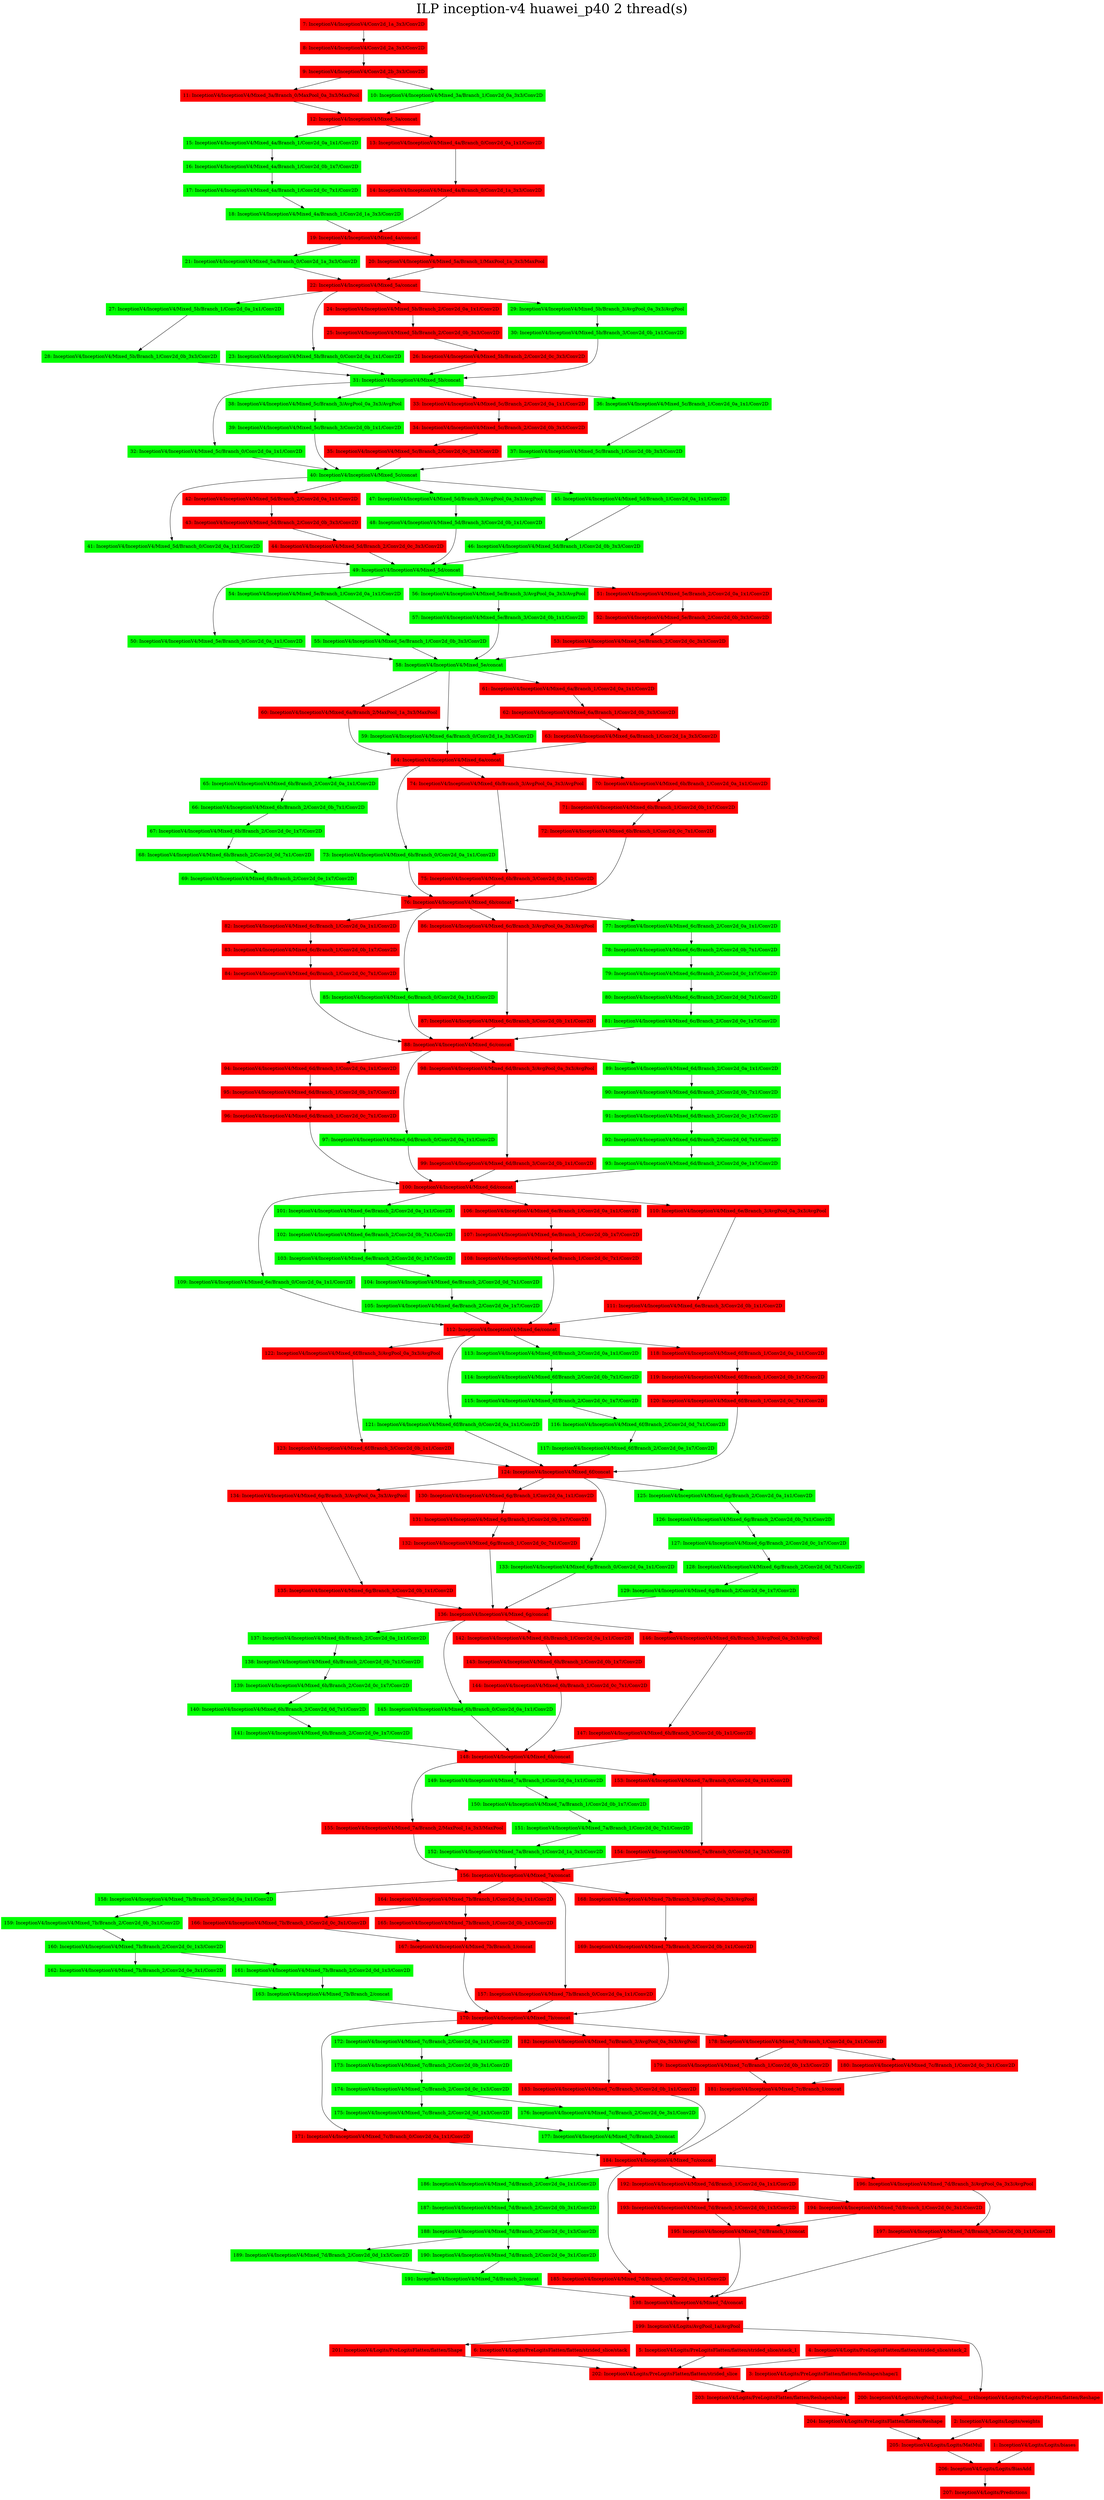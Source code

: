 digraph G {
label     = "ILP inception-v4 huawei_p40 2 thread(s)"
    labelloc  =  t // t: Place the graph's title on top.
    fontsize  = 40 // Make title stand out by giving a large font size
    fontcolor = black"7: InceptionV4/InceptionV4/Conv2d_1a_3x3/Conv2D"->"8: InceptionV4/InceptionV4/Conv2d_2a_3x3/Conv2D";
"7: InceptionV4/InceptionV4/Conv2d_1a_3x3/Conv2D" [shape=box,style=filled,color=red];
"8: InceptionV4/InceptionV4/Conv2d_2a_3x3/Conv2D"->"9: InceptionV4/InceptionV4/Conv2d_2b_3x3/Conv2D";
"8: InceptionV4/InceptionV4/Conv2d_2a_3x3/Conv2D" [shape=box,style=filled,color=red];
"9: InceptionV4/InceptionV4/Conv2d_2b_3x3/Conv2D"->"11: InceptionV4/InceptionV4/Mixed_3a/Branch_0/MaxPool_0a_3x3/MaxPool";
"9: InceptionV4/InceptionV4/Conv2d_2b_3x3/Conv2D"->"10: InceptionV4/InceptionV4/Mixed_3a/Branch_1/Conv2d_0a_3x3/Conv2D";
"9: InceptionV4/InceptionV4/Conv2d_2b_3x3/Conv2D" [shape=box,style=filled,color=red];
"11: InceptionV4/InceptionV4/Mixed_3a/Branch_0/MaxPool_0a_3x3/MaxPool"->"12: InceptionV4/InceptionV4/Mixed_3a/concat";
"11: InceptionV4/InceptionV4/Mixed_3a/Branch_0/MaxPool_0a_3x3/MaxPool" [shape=box,style=filled,color=red];
"10: InceptionV4/InceptionV4/Mixed_3a/Branch_1/Conv2d_0a_3x3/Conv2D"->"12: InceptionV4/InceptionV4/Mixed_3a/concat";
"10: InceptionV4/InceptionV4/Mixed_3a/Branch_1/Conv2d_0a_3x3/Conv2D" [shape=box,style=filled,color=green];
"12: InceptionV4/InceptionV4/Mixed_3a/concat"->"15: InceptionV4/InceptionV4/Mixed_4a/Branch_1/Conv2d_0a_1x1/Conv2D";
"12: InceptionV4/InceptionV4/Mixed_3a/concat"->"13: InceptionV4/InceptionV4/Mixed_4a/Branch_0/Conv2d_0a_1x1/Conv2D";
"12: InceptionV4/InceptionV4/Mixed_3a/concat" [shape=box,style=filled,color=red];
"13: InceptionV4/InceptionV4/Mixed_4a/Branch_0/Conv2d_0a_1x1/Conv2D"->"14: InceptionV4/InceptionV4/Mixed_4a/Branch_0/Conv2d_1a_3x3/Conv2D";
"13: InceptionV4/InceptionV4/Mixed_4a/Branch_0/Conv2d_0a_1x1/Conv2D" [shape=box,style=filled,color=red];
"14: InceptionV4/InceptionV4/Mixed_4a/Branch_0/Conv2d_1a_3x3/Conv2D"->"19: InceptionV4/InceptionV4/Mixed_4a/concat";
"14: InceptionV4/InceptionV4/Mixed_4a/Branch_0/Conv2d_1a_3x3/Conv2D" [shape=box,style=filled,color=red];
"15: InceptionV4/InceptionV4/Mixed_4a/Branch_1/Conv2d_0a_1x1/Conv2D"->"16: InceptionV4/InceptionV4/Mixed_4a/Branch_1/Conv2d_0b_1x7/Conv2D";
"15: InceptionV4/InceptionV4/Mixed_4a/Branch_1/Conv2d_0a_1x1/Conv2D" [shape=box,style=filled,color=green];
"16: InceptionV4/InceptionV4/Mixed_4a/Branch_1/Conv2d_0b_1x7/Conv2D"->"17: InceptionV4/InceptionV4/Mixed_4a/Branch_1/Conv2d_0c_7x1/Conv2D";
"16: InceptionV4/InceptionV4/Mixed_4a/Branch_1/Conv2d_0b_1x7/Conv2D" [shape=box,style=filled,color=green];
"17: InceptionV4/InceptionV4/Mixed_4a/Branch_1/Conv2d_0c_7x1/Conv2D"->"18: InceptionV4/InceptionV4/Mixed_4a/Branch_1/Conv2d_1a_3x3/Conv2D";
"17: InceptionV4/InceptionV4/Mixed_4a/Branch_1/Conv2d_0c_7x1/Conv2D" [shape=box,style=filled,color=green];
"18: InceptionV4/InceptionV4/Mixed_4a/Branch_1/Conv2d_1a_3x3/Conv2D"->"19: InceptionV4/InceptionV4/Mixed_4a/concat";
"18: InceptionV4/InceptionV4/Mixed_4a/Branch_1/Conv2d_1a_3x3/Conv2D" [shape=box,style=filled,color=green];
"19: InceptionV4/InceptionV4/Mixed_4a/concat"->"21: InceptionV4/InceptionV4/Mixed_5a/Branch_0/Conv2d_1a_3x3/Conv2D";
"19: InceptionV4/InceptionV4/Mixed_4a/concat"->"20: InceptionV4/InceptionV4/Mixed_5a/Branch_1/MaxPool_1a_3x3/MaxPool";
"19: InceptionV4/InceptionV4/Mixed_4a/concat" [shape=box,style=filled,color=red];
"21: InceptionV4/InceptionV4/Mixed_5a/Branch_0/Conv2d_1a_3x3/Conv2D"->"22: InceptionV4/InceptionV4/Mixed_5a/concat";
"21: InceptionV4/InceptionV4/Mixed_5a/Branch_0/Conv2d_1a_3x3/Conv2D" [shape=box,style=filled,color=green];
"20: InceptionV4/InceptionV4/Mixed_5a/Branch_1/MaxPool_1a_3x3/MaxPool"->"22: InceptionV4/InceptionV4/Mixed_5a/concat";
"20: InceptionV4/InceptionV4/Mixed_5a/Branch_1/MaxPool_1a_3x3/MaxPool" [shape=box,style=filled,color=red];
"22: InceptionV4/InceptionV4/Mixed_5a/concat"->"27: InceptionV4/InceptionV4/Mixed_5b/Branch_1/Conv2d_0a_1x1/Conv2D";
"22: InceptionV4/InceptionV4/Mixed_5a/concat"->"23: InceptionV4/InceptionV4/Mixed_5b/Branch_0/Conv2d_0a_1x1/Conv2D";
"22: InceptionV4/InceptionV4/Mixed_5a/concat"->"24: InceptionV4/InceptionV4/Mixed_5b/Branch_2/Conv2d_0a_1x1/Conv2D";
"22: InceptionV4/InceptionV4/Mixed_5a/concat"->"29: InceptionV4/InceptionV4/Mixed_5b/Branch_3/AvgPool_0a_3x3/AvgPool";
"22: InceptionV4/InceptionV4/Mixed_5a/concat" [shape=box,style=filled,color=red];
"23: InceptionV4/InceptionV4/Mixed_5b/Branch_0/Conv2d_0a_1x1/Conv2D"->"31: InceptionV4/InceptionV4/Mixed_5b/concat";
"23: InceptionV4/InceptionV4/Mixed_5b/Branch_0/Conv2d_0a_1x1/Conv2D" [shape=box,style=filled,color=green];
"27: InceptionV4/InceptionV4/Mixed_5b/Branch_1/Conv2d_0a_1x1/Conv2D"->"28: InceptionV4/InceptionV4/Mixed_5b/Branch_1/Conv2d_0b_3x3/Conv2D";
"27: InceptionV4/InceptionV4/Mixed_5b/Branch_1/Conv2d_0a_1x1/Conv2D" [shape=box,style=filled,color=green];
"28: InceptionV4/InceptionV4/Mixed_5b/Branch_1/Conv2d_0b_3x3/Conv2D"->"31: InceptionV4/InceptionV4/Mixed_5b/concat";
"28: InceptionV4/InceptionV4/Mixed_5b/Branch_1/Conv2d_0b_3x3/Conv2D" [shape=box,style=filled,color=green];
"24: InceptionV4/InceptionV4/Mixed_5b/Branch_2/Conv2d_0a_1x1/Conv2D"->"25: InceptionV4/InceptionV4/Mixed_5b/Branch_2/Conv2d_0b_3x3/Conv2D";
"24: InceptionV4/InceptionV4/Mixed_5b/Branch_2/Conv2d_0a_1x1/Conv2D" [shape=box,style=filled,color=red];
"25: InceptionV4/InceptionV4/Mixed_5b/Branch_2/Conv2d_0b_3x3/Conv2D"->"26: InceptionV4/InceptionV4/Mixed_5b/Branch_2/Conv2d_0c_3x3/Conv2D";
"25: InceptionV4/InceptionV4/Mixed_5b/Branch_2/Conv2d_0b_3x3/Conv2D" [shape=box,style=filled,color=red];
"26: InceptionV4/InceptionV4/Mixed_5b/Branch_2/Conv2d_0c_3x3/Conv2D"->"31: InceptionV4/InceptionV4/Mixed_5b/concat";
"26: InceptionV4/InceptionV4/Mixed_5b/Branch_2/Conv2d_0c_3x3/Conv2D" [shape=box,style=filled,color=red];
"29: InceptionV4/InceptionV4/Mixed_5b/Branch_3/AvgPool_0a_3x3/AvgPool"->"30: InceptionV4/InceptionV4/Mixed_5b/Branch_3/Conv2d_0b_1x1/Conv2D";
"29: InceptionV4/InceptionV4/Mixed_5b/Branch_3/AvgPool_0a_3x3/AvgPool" [shape=box,style=filled,color=green];
"30: InceptionV4/InceptionV4/Mixed_5b/Branch_3/Conv2d_0b_1x1/Conv2D"->"31: InceptionV4/InceptionV4/Mixed_5b/concat";
"30: InceptionV4/InceptionV4/Mixed_5b/Branch_3/Conv2d_0b_1x1/Conv2D" [shape=box,style=filled,color=green];
"31: InceptionV4/InceptionV4/Mixed_5b/concat"->"32: InceptionV4/InceptionV4/Mixed_5c/Branch_0/Conv2d_0a_1x1/Conv2D";
"31: InceptionV4/InceptionV4/Mixed_5b/concat"->"38: InceptionV4/InceptionV4/Mixed_5c/Branch_3/AvgPool_0a_3x3/AvgPool";
"31: InceptionV4/InceptionV4/Mixed_5b/concat"->"33: InceptionV4/InceptionV4/Mixed_5c/Branch_2/Conv2d_0a_1x1/Conv2D";
"31: InceptionV4/InceptionV4/Mixed_5b/concat"->"36: InceptionV4/InceptionV4/Mixed_5c/Branch_1/Conv2d_0a_1x1/Conv2D";
"31: InceptionV4/InceptionV4/Mixed_5b/concat" [shape=box,style=filled,color=green];
"32: InceptionV4/InceptionV4/Mixed_5c/Branch_0/Conv2d_0a_1x1/Conv2D"->"40: InceptionV4/InceptionV4/Mixed_5c/concat";
"32: InceptionV4/InceptionV4/Mixed_5c/Branch_0/Conv2d_0a_1x1/Conv2D" [shape=box,style=filled,color=green];
"36: InceptionV4/InceptionV4/Mixed_5c/Branch_1/Conv2d_0a_1x1/Conv2D"->"37: InceptionV4/InceptionV4/Mixed_5c/Branch_1/Conv2d_0b_3x3/Conv2D";
"36: InceptionV4/InceptionV4/Mixed_5c/Branch_1/Conv2d_0a_1x1/Conv2D" [shape=box,style=filled,color=green];
"37: InceptionV4/InceptionV4/Mixed_5c/Branch_1/Conv2d_0b_3x3/Conv2D"->"40: InceptionV4/InceptionV4/Mixed_5c/concat";
"37: InceptionV4/InceptionV4/Mixed_5c/Branch_1/Conv2d_0b_3x3/Conv2D" [shape=box,style=filled,color=green];
"33: InceptionV4/InceptionV4/Mixed_5c/Branch_2/Conv2d_0a_1x1/Conv2D"->"34: InceptionV4/InceptionV4/Mixed_5c/Branch_2/Conv2d_0b_3x3/Conv2D";
"33: InceptionV4/InceptionV4/Mixed_5c/Branch_2/Conv2d_0a_1x1/Conv2D" [shape=box,style=filled,color=red];
"34: InceptionV4/InceptionV4/Mixed_5c/Branch_2/Conv2d_0b_3x3/Conv2D"->"35: InceptionV4/InceptionV4/Mixed_5c/Branch_2/Conv2d_0c_3x3/Conv2D";
"34: InceptionV4/InceptionV4/Mixed_5c/Branch_2/Conv2d_0b_3x3/Conv2D" [shape=box,style=filled,color=red];
"35: InceptionV4/InceptionV4/Mixed_5c/Branch_2/Conv2d_0c_3x3/Conv2D"->"40: InceptionV4/InceptionV4/Mixed_5c/concat";
"35: InceptionV4/InceptionV4/Mixed_5c/Branch_2/Conv2d_0c_3x3/Conv2D" [shape=box,style=filled,color=red];
"38: InceptionV4/InceptionV4/Mixed_5c/Branch_3/AvgPool_0a_3x3/AvgPool"->"39: InceptionV4/InceptionV4/Mixed_5c/Branch_3/Conv2d_0b_1x1/Conv2D";
"38: InceptionV4/InceptionV4/Mixed_5c/Branch_3/AvgPool_0a_3x3/AvgPool" [shape=box,style=filled,color=green];
"39: InceptionV4/InceptionV4/Mixed_5c/Branch_3/Conv2d_0b_1x1/Conv2D"->"40: InceptionV4/InceptionV4/Mixed_5c/concat";
"39: InceptionV4/InceptionV4/Mixed_5c/Branch_3/Conv2d_0b_1x1/Conv2D" [shape=box,style=filled,color=green];
"40: InceptionV4/InceptionV4/Mixed_5c/concat"->"41: InceptionV4/InceptionV4/Mixed_5d/Branch_0/Conv2d_0a_1x1/Conv2D";
"40: InceptionV4/InceptionV4/Mixed_5c/concat"->"42: InceptionV4/InceptionV4/Mixed_5d/Branch_2/Conv2d_0a_1x1/Conv2D";
"40: InceptionV4/InceptionV4/Mixed_5c/concat"->"47: InceptionV4/InceptionV4/Mixed_5d/Branch_3/AvgPool_0a_3x3/AvgPool";
"40: InceptionV4/InceptionV4/Mixed_5c/concat"->"45: InceptionV4/InceptionV4/Mixed_5d/Branch_1/Conv2d_0a_1x1/Conv2D";
"40: InceptionV4/InceptionV4/Mixed_5c/concat" [shape=box,style=filled,color=green];
"41: InceptionV4/InceptionV4/Mixed_5d/Branch_0/Conv2d_0a_1x1/Conv2D"->"49: InceptionV4/InceptionV4/Mixed_5d/concat";
"41: InceptionV4/InceptionV4/Mixed_5d/Branch_0/Conv2d_0a_1x1/Conv2D" [shape=box,style=filled,color=green];
"45: InceptionV4/InceptionV4/Mixed_5d/Branch_1/Conv2d_0a_1x1/Conv2D"->"46: InceptionV4/InceptionV4/Mixed_5d/Branch_1/Conv2d_0b_3x3/Conv2D";
"45: InceptionV4/InceptionV4/Mixed_5d/Branch_1/Conv2d_0a_1x1/Conv2D" [shape=box,style=filled,color=green];
"46: InceptionV4/InceptionV4/Mixed_5d/Branch_1/Conv2d_0b_3x3/Conv2D"->"49: InceptionV4/InceptionV4/Mixed_5d/concat";
"46: InceptionV4/InceptionV4/Mixed_5d/Branch_1/Conv2d_0b_3x3/Conv2D" [shape=box,style=filled,color=green];
"42: InceptionV4/InceptionV4/Mixed_5d/Branch_2/Conv2d_0a_1x1/Conv2D"->"43: InceptionV4/InceptionV4/Mixed_5d/Branch_2/Conv2d_0b_3x3/Conv2D";
"42: InceptionV4/InceptionV4/Mixed_5d/Branch_2/Conv2d_0a_1x1/Conv2D" [shape=box,style=filled,color=red];
"43: InceptionV4/InceptionV4/Mixed_5d/Branch_2/Conv2d_0b_3x3/Conv2D"->"44: InceptionV4/InceptionV4/Mixed_5d/Branch_2/Conv2d_0c_3x3/Conv2D";
"43: InceptionV4/InceptionV4/Mixed_5d/Branch_2/Conv2d_0b_3x3/Conv2D" [shape=box,style=filled,color=red];
"44: InceptionV4/InceptionV4/Mixed_5d/Branch_2/Conv2d_0c_3x3/Conv2D"->"49: InceptionV4/InceptionV4/Mixed_5d/concat";
"44: InceptionV4/InceptionV4/Mixed_5d/Branch_2/Conv2d_0c_3x3/Conv2D" [shape=box,style=filled,color=red];
"47: InceptionV4/InceptionV4/Mixed_5d/Branch_3/AvgPool_0a_3x3/AvgPool"->"48: InceptionV4/InceptionV4/Mixed_5d/Branch_3/Conv2d_0b_1x1/Conv2D";
"47: InceptionV4/InceptionV4/Mixed_5d/Branch_3/AvgPool_0a_3x3/AvgPool" [shape=box,style=filled,color=green];
"48: InceptionV4/InceptionV4/Mixed_5d/Branch_3/Conv2d_0b_1x1/Conv2D"->"49: InceptionV4/InceptionV4/Mixed_5d/concat";
"48: InceptionV4/InceptionV4/Mixed_5d/Branch_3/Conv2d_0b_1x1/Conv2D" [shape=box,style=filled,color=green];
"49: InceptionV4/InceptionV4/Mixed_5d/concat"->"50: InceptionV4/InceptionV4/Mixed_5e/Branch_0/Conv2d_0a_1x1/Conv2D";
"49: InceptionV4/InceptionV4/Mixed_5d/concat"->"54: InceptionV4/InceptionV4/Mixed_5e/Branch_1/Conv2d_0a_1x1/Conv2D";
"49: InceptionV4/InceptionV4/Mixed_5d/concat"->"56: InceptionV4/InceptionV4/Mixed_5e/Branch_3/AvgPool_0a_3x3/AvgPool";
"49: InceptionV4/InceptionV4/Mixed_5d/concat"->"51: InceptionV4/InceptionV4/Mixed_5e/Branch_2/Conv2d_0a_1x1/Conv2D";
"49: InceptionV4/InceptionV4/Mixed_5d/concat" [shape=box,style=filled,color=green];
"50: InceptionV4/InceptionV4/Mixed_5e/Branch_0/Conv2d_0a_1x1/Conv2D"->"58: InceptionV4/InceptionV4/Mixed_5e/concat";
"50: InceptionV4/InceptionV4/Mixed_5e/Branch_0/Conv2d_0a_1x1/Conv2D" [shape=box,style=filled,color=green];
"54: InceptionV4/InceptionV4/Mixed_5e/Branch_1/Conv2d_0a_1x1/Conv2D"->"55: InceptionV4/InceptionV4/Mixed_5e/Branch_1/Conv2d_0b_3x3/Conv2D";
"54: InceptionV4/InceptionV4/Mixed_5e/Branch_1/Conv2d_0a_1x1/Conv2D" [shape=box,style=filled,color=green];
"55: InceptionV4/InceptionV4/Mixed_5e/Branch_1/Conv2d_0b_3x3/Conv2D"->"58: InceptionV4/InceptionV4/Mixed_5e/concat";
"55: InceptionV4/InceptionV4/Mixed_5e/Branch_1/Conv2d_0b_3x3/Conv2D" [shape=box,style=filled,color=green];
"51: InceptionV4/InceptionV4/Mixed_5e/Branch_2/Conv2d_0a_1x1/Conv2D"->"52: InceptionV4/InceptionV4/Mixed_5e/Branch_2/Conv2d_0b_3x3/Conv2D";
"51: InceptionV4/InceptionV4/Mixed_5e/Branch_2/Conv2d_0a_1x1/Conv2D" [shape=box,style=filled,color=red];
"52: InceptionV4/InceptionV4/Mixed_5e/Branch_2/Conv2d_0b_3x3/Conv2D"->"53: InceptionV4/InceptionV4/Mixed_5e/Branch_2/Conv2d_0c_3x3/Conv2D";
"52: InceptionV4/InceptionV4/Mixed_5e/Branch_2/Conv2d_0b_3x3/Conv2D" [shape=box,style=filled,color=red];
"53: InceptionV4/InceptionV4/Mixed_5e/Branch_2/Conv2d_0c_3x3/Conv2D"->"58: InceptionV4/InceptionV4/Mixed_5e/concat";
"53: InceptionV4/InceptionV4/Mixed_5e/Branch_2/Conv2d_0c_3x3/Conv2D" [shape=box,style=filled,color=red];
"56: InceptionV4/InceptionV4/Mixed_5e/Branch_3/AvgPool_0a_3x3/AvgPool"->"57: InceptionV4/InceptionV4/Mixed_5e/Branch_3/Conv2d_0b_1x1/Conv2D";
"56: InceptionV4/InceptionV4/Mixed_5e/Branch_3/AvgPool_0a_3x3/AvgPool" [shape=box,style=filled,color=green];
"57: InceptionV4/InceptionV4/Mixed_5e/Branch_3/Conv2d_0b_1x1/Conv2D"->"58: InceptionV4/InceptionV4/Mixed_5e/concat";
"57: InceptionV4/InceptionV4/Mixed_5e/Branch_3/Conv2d_0b_1x1/Conv2D" [shape=box,style=filled,color=green];
"58: InceptionV4/InceptionV4/Mixed_5e/concat"->"60: InceptionV4/InceptionV4/Mixed_6a/Branch_2/MaxPool_1a_3x3/MaxPool";
"58: InceptionV4/InceptionV4/Mixed_5e/concat"->"59: InceptionV4/InceptionV4/Mixed_6a/Branch_0/Conv2d_1a_3x3/Conv2D";
"58: InceptionV4/InceptionV4/Mixed_5e/concat"->"61: InceptionV4/InceptionV4/Mixed_6a/Branch_1/Conv2d_0a_1x1/Conv2D";
"58: InceptionV4/InceptionV4/Mixed_5e/concat" [shape=box,style=filled,color=green];
"59: InceptionV4/InceptionV4/Mixed_6a/Branch_0/Conv2d_1a_3x3/Conv2D"->"64: InceptionV4/InceptionV4/Mixed_6a/concat";
"59: InceptionV4/InceptionV4/Mixed_6a/Branch_0/Conv2d_1a_3x3/Conv2D" [shape=box,style=filled,color=green];
"61: InceptionV4/InceptionV4/Mixed_6a/Branch_1/Conv2d_0a_1x1/Conv2D"->"62: InceptionV4/InceptionV4/Mixed_6a/Branch_1/Conv2d_0b_3x3/Conv2D";
"61: InceptionV4/InceptionV4/Mixed_6a/Branch_1/Conv2d_0a_1x1/Conv2D" [shape=box,style=filled,color=red];
"62: InceptionV4/InceptionV4/Mixed_6a/Branch_1/Conv2d_0b_3x3/Conv2D"->"63: InceptionV4/InceptionV4/Mixed_6a/Branch_1/Conv2d_1a_3x3/Conv2D";
"62: InceptionV4/InceptionV4/Mixed_6a/Branch_1/Conv2d_0b_3x3/Conv2D" [shape=box,style=filled,color=red];
"63: InceptionV4/InceptionV4/Mixed_6a/Branch_1/Conv2d_1a_3x3/Conv2D"->"64: InceptionV4/InceptionV4/Mixed_6a/concat";
"63: InceptionV4/InceptionV4/Mixed_6a/Branch_1/Conv2d_1a_3x3/Conv2D" [shape=box,style=filled,color=red];
"60: InceptionV4/InceptionV4/Mixed_6a/Branch_2/MaxPool_1a_3x3/MaxPool"->"64: InceptionV4/InceptionV4/Mixed_6a/concat";
"60: InceptionV4/InceptionV4/Mixed_6a/Branch_2/MaxPool_1a_3x3/MaxPool" [shape=box,style=filled,color=red];
"64: InceptionV4/InceptionV4/Mixed_6a/concat"->"65: InceptionV4/InceptionV4/Mixed_6b/Branch_2/Conv2d_0a_1x1/Conv2D";
"64: InceptionV4/InceptionV4/Mixed_6a/concat"->"73: InceptionV4/InceptionV4/Mixed_6b/Branch_0/Conv2d_0a_1x1/Conv2D";
"64: InceptionV4/InceptionV4/Mixed_6a/concat"->"74: InceptionV4/InceptionV4/Mixed_6b/Branch_3/AvgPool_0a_3x3/AvgPool";
"64: InceptionV4/InceptionV4/Mixed_6a/concat"->"70: InceptionV4/InceptionV4/Mixed_6b/Branch_1/Conv2d_0a_1x1/Conv2D";
"64: InceptionV4/InceptionV4/Mixed_6a/concat" [shape=box,style=filled,color=red];
"73: InceptionV4/InceptionV4/Mixed_6b/Branch_0/Conv2d_0a_1x1/Conv2D"->"76: InceptionV4/InceptionV4/Mixed_6b/concat";
"73: InceptionV4/InceptionV4/Mixed_6b/Branch_0/Conv2d_0a_1x1/Conv2D" [shape=box,style=filled,color=green];
"70: InceptionV4/InceptionV4/Mixed_6b/Branch_1/Conv2d_0a_1x1/Conv2D"->"71: InceptionV4/InceptionV4/Mixed_6b/Branch_1/Conv2d_0b_1x7/Conv2D";
"70: InceptionV4/InceptionV4/Mixed_6b/Branch_1/Conv2d_0a_1x1/Conv2D" [shape=box,style=filled,color=red];
"71: InceptionV4/InceptionV4/Mixed_6b/Branch_1/Conv2d_0b_1x7/Conv2D"->"72: InceptionV4/InceptionV4/Mixed_6b/Branch_1/Conv2d_0c_7x1/Conv2D";
"71: InceptionV4/InceptionV4/Mixed_6b/Branch_1/Conv2d_0b_1x7/Conv2D" [shape=box,style=filled,color=red];
"72: InceptionV4/InceptionV4/Mixed_6b/Branch_1/Conv2d_0c_7x1/Conv2D"->"76: InceptionV4/InceptionV4/Mixed_6b/concat";
"72: InceptionV4/InceptionV4/Mixed_6b/Branch_1/Conv2d_0c_7x1/Conv2D" [shape=box,style=filled,color=red];
"65: InceptionV4/InceptionV4/Mixed_6b/Branch_2/Conv2d_0a_1x1/Conv2D"->"66: InceptionV4/InceptionV4/Mixed_6b/Branch_2/Conv2d_0b_7x1/Conv2D";
"65: InceptionV4/InceptionV4/Mixed_6b/Branch_2/Conv2d_0a_1x1/Conv2D" [shape=box,style=filled,color=green];
"66: InceptionV4/InceptionV4/Mixed_6b/Branch_2/Conv2d_0b_7x1/Conv2D"->"67: InceptionV4/InceptionV4/Mixed_6b/Branch_2/Conv2d_0c_1x7/Conv2D";
"66: InceptionV4/InceptionV4/Mixed_6b/Branch_2/Conv2d_0b_7x1/Conv2D" [shape=box,style=filled,color=green];
"67: InceptionV4/InceptionV4/Mixed_6b/Branch_2/Conv2d_0c_1x7/Conv2D"->"68: InceptionV4/InceptionV4/Mixed_6b/Branch_2/Conv2d_0d_7x1/Conv2D";
"67: InceptionV4/InceptionV4/Mixed_6b/Branch_2/Conv2d_0c_1x7/Conv2D" [shape=box,style=filled,color=green];
"68: InceptionV4/InceptionV4/Mixed_6b/Branch_2/Conv2d_0d_7x1/Conv2D"->"69: InceptionV4/InceptionV4/Mixed_6b/Branch_2/Conv2d_0e_1x7/Conv2D";
"68: InceptionV4/InceptionV4/Mixed_6b/Branch_2/Conv2d_0d_7x1/Conv2D" [shape=box,style=filled,color=green];
"69: InceptionV4/InceptionV4/Mixed_6b/Branch_2/Conv2d_0e_1x7/Conv2D"->"76: InceptionV4/InceptionV4/Mixed_6b/concat";
"69: InceptionV4/InceptionV4/Mixed_6b/Branch_2/Conv2d_0e_1x7/Conv2D" [shape=box,style=filled,color=green];
"74: InceptionV4/InceptionV4/Mixed_6b/Branch_3/AvgPool_0a_3x3/AvgPool"->"75: InceptionV4/InceptionV4/Mixed_6b/Branch_3/Conv2d_0b_1x1/Conv2D";
"74: InceptionV4/InceptionV4/Mixed_6b/Branch_3/AvgPool_0a_3x3/AvgPool" [shape=box,style=filled,color=red];
"75: InceptionV4/InceptionV4/Mixed_6b/Branch_3/Conv2d_0b_1x1/Conv2D"->"76: InceptionV4/InceptionV4/Mixed_6b/concat";
"75: InceptionV4/InceptionV4/Mixed_6b/Branch_3/Conv2d_0b_1x1/Conv2D" [shape=box,style=filled,color=red];
"76: InceptionV4/InceptionV4/Mixed_6b/concat"->"82: InceptionV4/InceptionV4/Mixed_6c/Branch_1/Conv2d_0a_1x1/Conv2D";
"76: InceptionV4/InceptionV4/Mixed_6b/concat"->"85: InceptionV4/InceptionV4/Mixed_6c/Branch_0/Conv2d_0a_1x1/Conv2D";
"76: InceptionV4/InceptionV4/Mixed_6b/concat"->"86: InceptionV4/InceptionV4/Mixed_6c/Branch_3/AvgPool_0a_3x3/AvgPool";
"76: InceptionV4/InceptionV4/Mixed_6b/concat"->"77: InceptionV4/InceptionV4/Mixed_6c/Branch_2/Conv2d_0a_1x1/Conv2D";
"76: InceptionV4/InceptionV4/Mixed_6b/concat" [shape=box,style=filled,color=red];
"85: InceptionV4/InceptionV4/Mixed_6c/Branch_0/Conv2d_0a_1x1/Conv2D"->"88: InceptionV4/InceptionV4/Mixed_6c/concat";
"85: InceptionV4/InceptionV4/Mixed_6c/Branch_0/Conv2d_0a_1x1/Conv2D" [shape=box,style=filled,color=green];
"82: InceptionV4/InceptionV4/Mixed_6c/Branch_1/Conv2d_0a_1x1/Conv2D"->"83: InceptionV4/InceptionV4/Mixed_6c/Branch_1/Conv2d_0b_1x7/Conv2D";
"82: InceptionV4/InceptionV4/Mixed_6c/Branch_1/Conv2d_0a_1x1/Conv2D" [shape=box,style=filled,color=red];
"83: InceptionV4/InceptionV4/Mixed_6c/Branch_1/Conv2d_0b_1x7/Conv2D"->"84: InceptionV4/InceptionV4/Mixed_6c/Branch_1/Conv2d_0c_7x1/Conv2D";
"83: InceptionV4/InceptionV4/Mixed_6c/Branch_1/Conv2d_0b_1x7/Conv2D" [shape=box,style=filled,color=red];
"84: InceptionV4/InceptionV4/Mixed_6c/Branch_1/Conv2d_0c_7x1/Conv2D"->"88: InceptionV4/InceptionV4/Mixed_6c/concat";
"84: InceptionV4/InceptionV4/Mixed_6c/Branch_1/Conv2d_0c_7x1/Conv2D" [shape=box,style=filled,color=red];
"77: InceptionV4/InceptionV4/Mixed_6c/Branch_2/Conv2d_0a_1x1/Conv2D"->"78: InceptionV4/InceptionV4/Mixed_6c/Branch_2/Conv2d_0b_7x1/Conv2D";
"77: InceptionV4/InceptionV4/Mixed_6c/Branch_2/Conv2d_0a_1x1/Conv2D" [shape=box,style=filled,color=green];
"78: InceptionV4/InceptionV4/Mixed_6c/Branch_2/Conv2d_0b_7x1/Conv2D"->"79: InceptionV4/InceptionV4/Mixed_6c/Branch_2/Conv2d_0c_1x7/Conv2D";
"78: InceptionV4/InceptionV4/Mixed_6c/Branch_2/Conv2d_0b_7x1/Conv2D" [shape=box,style=filled,color=green];
"79: InceptionV4/InceptionV4/Mixed_6c/Branch_2/Conv2d_0c_1x7/Conv2D"->"80: InceptionV4/InceptionV4/Mixed_6c/Branch_2/Conv2d_0d_7x1/Conv2D";
"79: InceptionV4/InceptionV4/Mixed_6c/Branch_2/Conv2d_0c_1x7/Conv2D" [shape=box,style=filled,color=green];
"80: InceptionV4/InceptionV4/Mixed_6c/Branch_2/Conv2d_0d_7x1/Conv2D"->"81: InceptionV4/InceptionV4/Mixed_6c/Branch_2/Conv2d_0e_1x7/Conv2D";
"80: InceptionV4/InceptionV4/Mixed_6c/Branch_2/Conv2d_0d_7x1/Conv2D" [shape=box,style=filled,color=green];
"81: InceptionV4/InceptionV4/Mixed_6c/Branch_2/Conv2d_0e_1x7/Conv2D"->"88: InceptionV4/InceptionV4/Mixed_6c/concat";
"81: InceptionV4/InceptionV4/Mixed_6c/Branch_2/Conv2d_0e_1x7/Conv2D" [shape=box,style=filled,color=green];
"86: InceptionV4/InceptionV4/Mixed_6c/Branch_3/AvgPool_0a_3x3/AvgPool"->"87: InceptionV4/InceptionV4/Mixed_6c/Branch_3/Conv2d_0b_1x1/Conv2D";
"86: InceptionV4/InceptionV4/Mixed_6c/Branch_3/AvgPool_0a_3x3/AvgPool" [shape=box,style=filled,color=red];
"87: InceptionV4/InceptionV4/Mixed_6c/Branch_3/Conv2d_0b_1x1/Conv2D"->"88: InceptionV4/InceptionV4/Mixed_6c/concat";
"87: InceptionV4/InceptionV4/Mixed_6c/Branch_3/Conv2d_0b_1x1/Conv2D" [shape=box,style=filled,color=red];
"88: InceptionV4/InceptionV4/Mixed_6c/concat"->"94: InceptionV4/InceptionV4/Mixed_6d/Branch_1/Conv2d_0a_1x1/Conv2D";
"88: InceptionV4/InceptionV4/Mixed_6c/concat"->"97: InceptionV4/InceptionV4/Mixed_6d/Branch_0/Conv2d_0a_1x1/Conv2D";
"88: InceptionV4/InceptionV4/Mixed_6c/concat"->"98: InceptionV4/InceptionV4/Mixed_6d/Branch_3/AvgPool_0a_3x3/AvgPool";
"88: InceptionV4/InceptionV4/Mixed_6c/concat"->"89: InceptionV4/InceptionV4/Mixed_6d/Branch_2/Conv2d_0a_1x1/Conv2D";
"88: InceptionV4/InceptionV4/Mixed_6c/concat" [shape=box,style=filled,color=red];
"97: InceptionV4/InceptionV4/Mixed_6d/Branch_0/Conv2d_0a_1x1/Conv2D"->"100: InceptionV4/InceptionV4/Mixed_6d/concat";
"97: InceptionV4/InceptionV4/Mixed_6d/Branch_0/Conv2d_0a_1x1/Conv2D" [shape=box,style=filled,color=green];
"94: InceptionV4/InceptionV4/Mixed_6d/Branch_1/Conv2d_0a_1x1/Conv2D"->"95: InceptionV4/InceptionV4/Mixed_6d/Branch_1/Conv2d_0b_1x7/Conv2D";
"94: InceptionV4/InceptionV4/Mixed_6d/Branch_1/Conv2d_0a_1x1/Conv2D" [shape=box,style=filled,color=red];
"95: InceptionV4/InceptionV4/Mixed_6d/Branch_1/Conv2d_0b_1x7/Conv2D"->"96: InceptionV4/InceptionV4/Mixed_6d/Branch_1/Conv2d_0c_7x1/Conv2D";
"95: InceptionV4/InceptionV4/Mixed_6d/Branch_1/Conv2d_0b_1x7/Conv2D" [shape=box,style=filled,color=red];
"96: InceptionV4/InceptionV4/Mixed_6d/Branch_1/Conv2d_0c_7x1/Conv2D"->"100: InceptionV4/InceptionV4/Mixed_6d/concat";
"96: InceptionV4/InceptionV4/Mixed_6d/Branch_1/Conv2d_0c_7x1/Conv2D" [shape=box,style=filled,color=red];
"89: InceptionV4/InceptionV4/Mixed_6d/Branch_2/Conv2d_0a_1x1/Conv2D"->"90: InceptionV4/InceptionV4/Mixed_6d/Branch_2/Conv2d_0b_7x1/Conv2D";
"89: InceptionV4/InceptionV4/Mixed_6d/Branch_2/Conv2d_0a_1x1/Conv2D" [shape=box,style=filled,color=green];
"90: InceptionV4/InceptionV4/Mixed_6d/Branch_2/Conv2d_0b_7x1/Conv2D"->"91: InceptionV4/InceptionV4/Mixed_6d/Branch_2/Conv2d_0c_1x7/Conv2D";
"90: InceptionV4/InceptionV4/Mixed_6d/Branch_2/Conv2d_0b_7x1/Conv2D" [shape=box,style=filled,color=green];
"91: InceptionV4/InceptionV4/Mixed_6d/Branch_2/Conv2d_0c_1x7/Conv2D"->"92: InceptionV4/InceptionV4/Mixed_6d/Branch_2/Conv2d_0d_7x1/Conv2D";
"91: InceptionV4/InceptionV4/Mixed_6d/Branch_2/Conv2d_0c_1x7/Conv2D" [shape=box,style=filled,color=green];
"92: InceptionV4/InceptionV4/Mixed_6d/Branch_2/Conv2d_0d_7x1/Conv2D"->"93: InceptionV4/InceptionV4/Mixed_6d/Branch_2/Conv2d_0e_1x7/Conv2D";
"92: InceptionV4/InceptionV4/Mixed_6d/Branch_2/Conv2d_0d_7x1/Conv2D" [shape=box,style=filled,color=green];
"93: InceptionV4/InceptionV4/Mixed_6d/Branch_2/Conv2d_0e_1x7/Conv2D"->"100: InceptionV4/InceptionV4/Mixed_6d/concat";
"93: InceptionV4/InceptionV4/Mixed_6d/Branch_2/Conv2d_0e_1x7/Conv2D" [shape=box,style=filled,color=green];
"98: InceptionV4/InceptionV4/Mixed_6d/Branch_3/AvgPool_0a_3x3/AvgPool"->"99: InceptionV4/InceptionV4/Mixed_6d/Branch_3/Conv2d_0b_1x1/Conv2D";
"98: InceptionV4/InceptionV4/Mixed_6d/Branch_3/AvgPool_0a_3x3/AvgPool" [shape=box,style=filled,color=red];
"99: InceptionV4/InceptionV4/Mixed_6d/Branch_3/Conv2d_0b_1x1/Conv2D"->"100: InceptionV4/InceptionV4/Mixed_6d/concat";
"99: InceptionV4/InceptionV4/Mixed_6d/Branch_3/Conv2d_0b_1x1/Conv2D" [shape=box,style=filled,color=red];
"100: InceptionV4/InceptionV4/Mixed_6d/concat"->"109: InceptionV4/InceptionV4/Mixed_6e/Branch_0/Conv2d_0a_1x1/Conv2D";
"100: InceptionV4/InceptionV4/Mixed_6d/concat"->"101: InceptionV4/InceptionV4/Mixed_6e/Branch_2/Conv2d_0a_1x1/Conv2D";
"100: InceptionV4/InceptionV4/Mixed_6d/concat"->"106: InceptionV4/InceptionV4/Mixed_6e/Branch_1/Conv2d_0a_1x1/Conv2D";
"100: InceptionV4/InceptionV4/Mixed_6d/concat"->"110: InceptionV4/InceptionV4/Mixed_6e/Branch_3/AvgPool_0a_3x3/AvgPool";
"100: InceptionV4/InceptionV4/Mixed_6d/concat" [shape=box,style=filled,color=red];
"109: InceptionV4/InceptionV4/Mixed_6e/Branch_0/Conv2d_0a_1x1/Conv2D"->"112: InceptionV4/InceptionV4/Mixed_6e/concat";
"109: InceptionV4/InceptionV4/Mixed_6e/Branch_0/Conv2d_0a_1x1/Conv2D" [shape=box,style=filled,color=green];
"106: InceptionV4/InceptionV4/Mixed_6e/Branch_1/Conv2d_0a_1x1/Conv2D"->"107: InceptionV4/InceptionV4/Mixed_6e/Branch_1/Conv2d_0b_1x7/Conv2D";
"106: InceptionV4/InceptionV4/Mixed_6e/Branch_1/Conv2d_0a_1x1/Conv2D" [shape=box,style=filled,color=red];
"107: InceptionV4/InceptionV4/Mixed_6e/Branch_1/Conv2d_0b_1x7/Conv2D"->"108: InceptionV4/InceptionV4/Mixed_6e/Branch_1/Conv2d_0c_7x1/Conv2D";
"107: InceptionV4/InceptionV4/Mixed_6e/Branch_1/Conv2d_0b_1x7/Conv2D" [shape=box,style=filled,color=red];
"108: InceptionV4/InceptionV4/Mixed_6e/Branch_1/Conv2d_0c_7x1/Conv2D"->"112: InceptionV4/InceptionV4/Mixed_6e/concat";
"108: InceptionV4/InceptionV4/Mixed_6e/Branch_1/Conv2d_0c_7x1/Conv2D" [shape=box,style=filled,color=red];
"101: InceptionV4/InceptionV4/Mixed_6e/Branch_2/Conv2d_0a_1x1/Conv2D"->"102: InceptionV4/InceptionV4/Mixed_6e/Branch_2/Conv2d_0b_7x1/Conv2D";
"101: InceptionV4/InceptionV4/Mixed_6e/Branch_2/Conv2d_0a_1x1/Conv2D" [shape=box,style=filled,color=green];
"102: InceptionV4/InceptionV4/Mixed_6e/Branch_2/Conv2d_0b_7x1/Conv2D"->"103: InceptionV4/InceptionV4/Mixed_6e/Branch_2/Conv2d_0c_1x7/Conv2D";
"102: InceptionV4/InceptionV4/Mixed_6e/Branch_2/Conv2d_0b_7x1/Conv2D" [shape=box,style=filled,color=green];
"103: InceptionV4/InceptionV4/Mixed_6e/Branch_2/Conv2d_0c_1x7/Conv2D"->"104: InceptionV4/InceptionV4/Mixed_6e/Branch_2/Conv2d_0d_7x1/Conv2D";
"103: InceptionV4/InceptionV4/Mixed_6e/Branch_2/Conv2d_0c_1x7/Conv2D" [shape=box,style=filled,color=green];
"104: InceptionV4/InceptionV4/Mixed_6e/Branch_2/Conv2d_0d_7x1/Conv2D"->"105: InceptionV4/InceptionV4/Mixed_6e/Branch_2/Conv2d_0e_1x7/Conv2D";
"104: InceptionV4/InceptionV4/Mixed_6e/Branch_2/Conv2d_0d_7x1/Conv2D" [shape=box,style=filled,color=green];
"105: InceptionV4/InceptionV4/Mixed_6e/Branch_2/Conv2d_0e_1x7/Conv2D"->"112: InceptionV4/InceptionV4/Mixed_6e/concat";
"105: InceptionV4/InceptionV4/Mixed_6e/Branch_2/Conv2d_0e_1x7/Conv2D" [shape=box,style=filled,color=green];
"110: InceptionV4/InceptionV4/Mixed_6e/Branch_3/AvgPool_0a_3x3/AvgPool"->"111: InceptionV4/InceptionV4/Mixed_6e/Branch_3/Conv2d_0b_1x1/Conv2D";
"110: InceptionV4/InceptionV4/Mixed_6e/Branch_3/AvgPool_0a_3x3/AvgPool" [shape=box,style=filled,color=red];
"111: InceptionV4/InceptionV4/Mixed_6e/Branch_3/Conv2d_0b_1x1/Conv2D"->"112: InceptionV4/InceptionV4/Mixed_6e/concat";
"111: InceptionV4/InceptionV4/Mixed_6e/Branch_3/Conv2d_0b_1x1/Conv2D" [shape=box,style=filled,color=red];
"112: InceptionV4/InceptionV4/Mixed_6e/concat"->"122: InceptionV4/InceptionV4/Mixed_6f/Branch_3/AvgPool_0a_3x3/AvgPool";
"112: InceptionV4/InceptionV4/Mixed_6e/concat"->"121: InceptionV4/InceptionV4/Mixed_6f/Branch_0/Conv2d_0a_1x1/Conv2D";
"112: InceptionV4/InceptionV4/Mixed_6e/concat"->"113: InceptionV4/InceptionV4/Mixed_6f/Branch_2/Conv2d_0a_1x1/Conv2D";
"112: InceptionV4/InceptionV4/Mixed_6e/concat"->"118: InceptionV4/InceptionV4/Mixed_6f/Branch_1/Conv2d_0a_1x1/Conv2D";
"112: InceptionV4/InceptionV4/Mixed_6e/concat" [shape=box,style=filled,color=red];
"121: InceptionV4/InceptionV4/Mixed_6f/Branch_0/Conv2d_0a_1x1/Conv2D"->"124: InceptionV4/InceptionV4/Mixed_6f/concat";
"121: InceptionV4/InceptionV4/Mixed_6f/Branch_0/Conv2d_0a_1x1/Conv2D" [shape=box,style=filled,color=green];
"118: InceptionV4/InceptionV4/Mixed_6f/Branch_1/Conv2d_0a_1x1/Conv2D"->"119: InceptionV4/InceptionV4/Mixed_6f/Branch_1/Conv2d_0b_1x7/Conv2D";
"118: InceptionV4/InceptionV4/Mixed_6f/Branch_1/Conv2d_0a_1x1/Conv2D" [shape=box,style=filled,color=red];
"119: InceptionV4/InceptionV4/Mixed_6f/Branch_1/Conv2d_0b_1x7/Conv2D"->"120: InceptionV4/InceptionV4/Mixed_6f/Branch_1/Conv2d_0c_7x1/Conv2D";
"119: InceptionV4/InceptionV4/Mixed_6f/Branch_1/Conv2d_0b_1x7/Conv2D" [shape=box,style=filled,color=red];
"120: InceptionV4/InceptionV4/Mixed_6f/Branch_1/Conv2d_0c_7x1/Conv2D"->"124: InceptionV4/InceptionV4/Mixed_6f/concat";
"120: InceptionV4/InceptionV4/Mixed_6f/Branch_1/Conv2d_0c_7x1/Conv2D" [shape=box,style=filled,color=red];
"113: InceptionV4/InceptionV4/Mixed_6f/Branch_2/Conv2d_0a_1x1/Conv2D"->"114: InceptionV4/InceptionV4/Mixed_6f/Branch_2/Conv2d_0b_7x1/Conv2D";
"113: InceptionV4/InceptionV4/Mixed_6f/Branch_2/Conv2d_0a_1x1/Conv2D" [shape=box,style=filled,color=green];
"114: InceptionV4/InceptionV4/Mixed_6f/Branch_2/Conv2d_0b_7x1/Conv2D"->"115: InceptionV4/InceptionV4/Mixed_6f/Branch_2/Conv2d_0c_1x7/Conv2D";
"114: InceptionV4/InceptionV4/Mixed_6f/Branch_2/Conv2d_0b_7x1/Conv2D" [shape=box,style=filled,color=green];
"115: InceptionV4/InceptionV4/Mixed_6f/Branch_2/Conv2d_0c_1x7/Conv2D"->"116: InceptionV4/InceptionV4/Mixed_6f/Branch_2/Conv2d_0d_7x1/Conv2D";
"115: InceptionV4/InceptionV4/Mixed_6f/Branch_2/Conv2d_0c_1x7/Conv2D" [shape=box,style=filled,color=green];
"116: InceptionV4/InceptionV4/Mixed_6f/Branch_2/Conv2d_0d_7x1/Conv2D"->"117: InceptionV4/InceptionV4/Mixed_6f/Branch_2/Conv2d_0e_1x7/Conv2D";
"116: InceptionV4/InceptionV4/Mixed_6f/Branch_2/Conv2d_0d_7x1/Conv2D" [shape=box,style=filled,color=green];
"117: InceptionV4/InceptionV4/Mixed_6f/Branch_2/Conv2d_0e_1x7/Conv2D"->"124: InceptionV4/InceptionV4/Mixed_6f/concat";
"117: InceptionV4/InceptionV4/Mixed_6f/Branch_2/Conv2d_0e_1x7/Conv2D" [shape=box,style=filled,color=green];
"122: InceptionV4/InceptionV4/Mixed_6f/Branch_3/AvgPool_0a_3x3/AvgPool"->"123: InceptionV4/InceptionV4/Mixed_6f/Branch_3/Conv2d_0b_1x1/Conv2D";
"122: InceptionV4/InceptionV4/Mixed_6f/Branch_3/AvgPool_0a_3x3/AvgPool" [shape=box,style=filled,color=red];
"123: InceptionV4/InceptionV4/Mixed_6f/Branch_3/Conv2d_0b_1x1/Conv2D"->"124: InceptionV4/InceptionV4/Mixed_6f/concat";
"123: InceptionV4/InceptionV4/Mixed_6f/Branch_3/Conv2d_0b_1x1/Conv2D" [shape=box,style=filled,color=red];
"124: InceptionV4/InceptionV4/Mixed_6f/concat"->"134: InceptionV4/InceptionV4/Mixed_6g/Branch_3/AvgPool_0a_3x3/AvgPool";
"124: InceptionV4/InceptionV4/Mixed_6f/concat"->"130: InceptionV4/InceptionV4/Mixed_6g/Branch_1/Conv2d_0a_1x1/Conv2D";
"124: InceptionV4/InceptionV4/Mixed_6f/concat"->"133: InceptionV4/InceptionV4/Mixed_6g/Branch_0/Conv2d_0a_1x1/Conv2D";
"124: InceptionV4/InceptionV4/Mixed_6f/concat"->"125: InceptionV4/InceptionV4/Mixed_6g/Branch_2/Conv2d_0a_1x1/Conv2D";
"124: InceptionV4/InceptionV4/Mixed_6f/concat" [shape=box,style=filled,color=red];
"133: InceptionV4/InceptionV4/Mixed_6g/Branch_0/Conv2d_0a_1x1/Conv2D"->"136: InceptionV4/InceptionV4/Mixed_6g/concat";
"133: InceptionV4/InceptionV4/Mixed_6g/Branch_0/Conv2d_0a_1x1/Conv2D" [shape=box,style=filled,color=green];
"130: InceptionV4/InceptionV4/Mixed_6g/Branch_1/Conv2d_0a_1x1/Conv2D"->"131: InceptionV4/InceptionV4/Mixed_6g/Branch_1/Conv2d_0b_1x7/Conv2D";
"130: InceptionV4/InceptionV4/Mixed_6g/Branch_1/Conv2d_0a_1x1/Conv2D" [shape=box,style=filled,color=red];
"131: InceptionV4/InceptionV4/Mixed_6g/Branch_1/Conv2d_0b_1x7/Conv2D"->"132: InceptionV4/InceptionV4/Mixed_6g/Branch_1/Conv2d_0c_7x1/Conv2D";
"131: InceptionV4/InceptionV4/Mixed_6g/Branch_1/Conv2d_0b_1x7/Conv2D" [shape=box,style=filled,color=red];
"132: InceptionV4/InceptionV4/Mixed_6g/Branch_1/Conv2d_0c_7x1/Conv2D"->"136: InceptionV4/InceptionV4/Mixed_6g/concat";
"132: InceptionV4/InceptionV4/Mixed_6g/Branch_1/Conv2d_0c_7x1/Conv2D" [shape=box,style=filled,color=red];
"125: InceptionV4/InceptionV4/Mixed_6g/Branch_2/Conv2d_0a_1x1/Conv2D"->"126: InceptionV4/InceptionV4/Mixed_6g/Branch_2/Conv2d_0b_7x1/Conv2D";
"125: InceptionV4/InceptionV4/Mixed_6g/Branch_2/Conv2d_0a_1x1/Conv2D" [shape=box,style=filled,color=green];
"126: InceptionV4/InceptionV4/Mixed_6g/Branch_2/Conv2d_0b_7x1/Conv2D"->"127: InceptionV4/InceptionV4/Mixed_6g/Branch_2/Conv2d_0c_1x7/Conv2D";
"126: InceptionV4/InceptionV4/Mixed_6g/Branch_2/Conv2d_0b_7x1/Conv2D" [shape=box,style=filled,color=green];
"127: InceptionV4/InceptionV4/Mixed_6g/Branch_2/Conv2d_0c_1x7/Conv2D"->"128: InceptionV4/InceptionV4/Mixed_6g/Branch_2/Conv2d_0d_7x1/Conv2D";
"127: InceptionV4/InceptionV4/Mixed_6g/Branch_2/Conv2d_0c_1x7/Conv2D" [shape=box,style=filled,color=green];
"128: InceptionV4/InceptionV4/Mixed_6g/Branch_2/Conv2d_0d_7x1/Conv2D"->"129: InceptionV4/InceptionV4/Mixed_6g/Branch_2/Conv2d_0e_1x7/Conv2D";
"128: InceptionV4/InceptionV4/Mixed_6g/Branch_2/Conv2d_0d_7x1/Conv2D" [shape=box,style=filled,color=green];
"129: InceptionV4/InceptionV4/Mixed_6g/Branch_2/Conv2d_0e_1x7/Conv2D"->"136: InceptionV4/InceptionV4/Mixed_6g/concat";
"129: InceptionV4/InceptionV4/Mixed_6g/Branch_2/Conv2d_0e_1x7/Conv2D" [shape=box,style=filled,color=green];
"134: InceptionV4/InceptionV4/Mixed_6g/Branch_3/AvgPool_0a_3x3/AvgPool"->"135: InceptionV4/InceptionV4/Mixed_6g/Branch_3/Conv2d_0b_1x1/Conv2D";
"134: InceptionV4/InceptionV4/Mixed_6g/Branch_3/AvgPool_0a_3x3/AvgPool" [shape=box,style=filled,color=red];
"135: InceptionV4/InceptionV4/Mixed_6g/Branch_3/Conv2d_0b_1x1/Conv2D"->"136: InceptionV4/InceptionV4/Mixed_6g/concat";
"135: InceptionV4/InceptionV4/Mixed_6g/Branch_3/Conv2d_0b_1x1/Conv2D" [shape=box,style=filled,color=red];
"136: InceptionV4/InceptionV4/Mixed_6g/concat"->"137: InceptionV4/InceptionV4/Mixed_6h/Branch_2/Conv2d_0a_1x1/Conv2D";
"136: InceptionV4/InceptionV4/Mixed_6g/concat"->"145: InceptionV4/InceptionV4/Mixed_6h/Branch_0/Conv2d_0a_1x1/Conv2D";
"136: InceptionV4/InceptionV4/Mixed_6g/concat"->"142: InceptionV4/InceptionV4/Mixed_6h/Branch_1/Conv2d_0a_1x1/Conv2D";
"136: InceptionV4/InceptionV4/Mixed_6g/concat"->"146: InceptionV4/InceptionV4/Mixed_6h/Branch_3/AvgPool_0a_3x3/AvgPool";
"136: InceptionV4/InceptionV4/Mixed_6g/concat" [shape=box,style=filled,color=red];
"145: InceptionV4/InceptionV4/Mixed_6h/Branch_0/Conv2d_0a_1x1/Conv2D"->"148: InceptionV4/InceptionV4/Mixed_6h/concat";
"145: InceptionV4/InceptionV4/Mixed_6h/Branch_0/Conv2d_0a_1x1/Conv2D" [shape=box,style=filled,color=green];
"142: InceptionV4/InceptionV4/Mixed_6h/Branch_1/Conv2d_0a_1x1/Conv2D"->"143: InceptionV4/InceptionV4/Mixed_6h/Branch_1/Conv2d_0b_1x7/Conv2D";
"142: InceptionV4/InceptionV4/Mixed_6h/Branch_1/Conv2d_0a_1x1/Conv2D" [shape=box,style=filled,color=red];
"143: InceptionV4/InceptionV4/Mixed_6h/Branch_1/Conv2d_0b_1x7/Conv2D"->"144: InceptionV4/InceptionV4/Mixed_6h/Branch_1/Conv2d_0c_7x1/Conv2D";
"143: InceptionV4/InceptionV4/Mixed_6h/Branch_1/Conv2d_0b_1x7/Conv2D" [shape=box,style=filled,color=red];
"144: InceptionV4/InceptionV4/Mixed_6h/Branch_1/Conv2d_0c_7x1/Conv2D"->"148: InceptionV4/InceptionV4/Mixed_6h/concat";
"144: InceptionV4/InceptionV4/Mixed_6h/Branch_1/Conv2d_0c_7x1/Conv2D" [shape=box,style=filled,color=red];
"137: InceptionV4/InceptionV4/Mixed_6h/Branch_2/Conv2d_0a_1x1/Conv2D"->"138: InceptionV4/InceptionV4/Mixed_6h/Branch_2/Conv2d_0b_7x1/Conv2D";
"137: InceptionV4/InceptionV4/Mixed_6h/Branch_2/Conv2d_0a_1x1/Conv2D" [shape=box,style=filled,color=green];
"138: InceptionV4/InceptionV4/Mixed_6h/Branch_2/Conv2d_0b_7x1/Conv2D"->"139: InceptionV4/InceptionV4/Mixed_6h/Branch_2/Conv2d_0c_1x7/Conv2D";
"138: InceptionV4/InceptionV4/Mixed_6h/Branch_2/Conv2d_0b_7x1/Conv2D" [shape=box,style=filled,color=green];
"139: InceptionV4/InceptionV4/Mixed_6h/Branch_2/Conv2d_0c_1x7/Conv2D"->"140: InceptionV4/InceptionV4/Mixed_6h/Branch_2/Conv2d_0d_7x1/Conv2D";
"139: InceptionV4/InceptionV4/Mixed_6h/Branch_2/Conv2d_0c_1x7/Conv2D" [shape=box,style=filled,color=green];
"140: InceptionV4/InceptionV4/Mixed_6h/Branch_2/Conv2d_0d_7x1/Conv2D"->"141: InceptionV4/InceptionV4/Mixed_6h/Branch_2/Conv2d_0e_1x7/Conv2D";
"140: InceptionV4/InceptionV4/Mixed_6h/Branch_2/Conv2d_0d_7x1/Conv2D" [shape=box,style=filled,color=green];
"141: InceptionV4/InceptionV4/Mixed_6h/Branch_2/Conv2d_0e_1x7/Conv2D"->"148: InceptionV4/InceptionV4/Mixed_6h/concat";
"141: InceptionV4/InceptionV4/Mixed_6h/Branch_2/Conv2d_0e_1x7/Conv2D" [shape=box,style=filled,color=green];
"146: InceptionV4/InceptionV4/Mixed_6h/Branch_3/AvgPool_0a_3x3/AvgPool"->"147: InceptionV4/InceptionV4/Mixed_6h/Branch_3/Conv2d_0b_1x1/Conv2D";
"146: InceptionV4/InceptionV4/Mixed_6h/Branch_3/AvgPool_0a_3x3/AvgPool" [shape=box,style=filled,color=red];
"147: InceptionV4/InceptionV4/Mixed_6h/Branch_3/Conv2d_0b_1x1/Conv2D"->"148: InceptionV4/InceptionV4/Mixed_6h/concat";
"147: InceptionV4/InceptionV4/Mixed_6h/Branch_3/Conv2d_0b_1x1/Conv2D" [shape=box,style=filled,color=red];
"148: InceptionV4/InceptionV4/Mixed_6h/concat"->"155: InceptionV4/InceptionV4/Mixed_7a/Branch_2/MaxPool_1a_3x3/MaxPool";
"148: InceptionV4/InceptionV4/Mixed_6h/concat"->"149: InceptionV4/InceptionV4/Mixed_7a/Branch_1/Conv2d_0a_1x1/Conv2D";
"148: InceptionV4/InceptionV4/Mixed_6h/concat"->"153: InceptionV4/InceptionV4/Mixed_7a/Branch_0/Conv2d_0a_1x1/Conv2D";
"148: InceptionV4/InceptionV4/Mixed_6h/concat" [shape=box,style=filled,color=red];
"153: InceptionV4/InceptionV4/Mixed_7a/Branch_0/Conv2d_0a_1x1/Conv2D"->"154: InceptionV4/InceptionV4/Mixed_7a/Branch_0/Conv2d_1a_3x3/Conv2D";
"153: InceptionV4/InceptionV4/Mixed_7a/Branch_0/Conv2d_0a_1x1/Conv2D" [shape=box,style=filled,color=red];
"154: InceptionV4/InceptionV4/Mixed_7a/Branch_0/Conv2d_1a_3x3/Conv2D"->"156: InceptionV4/InceptionV4/Mixed_7a/concat";
"154: InceptionV4/InceptionV4/Mixed_7a/Branch_0/Conv2d_1a_3x3/Conv2D" [shape=box,style=filled,color=red];
"149: InceptionV4/InceptionV4/Mixed_7a/Branch_1/Conv2d_0a_1x1/Conv2D"->"150: InceptionV4/InceptionV4/Mixed_7a/Branch_1/Conv2d_0b_1x7/Conv2D";
"149: InceptionV4/InceptionV4/Mixed_7a/Branch_1/Conv2d_0a_1x1/Conv2D" [shape=box,style=filled,color=green];
"150: InceptionV4/InceptionV4/Mixed_7a/Branch_1/Conv2d_0b_1x7/Conv2D"->"151: InceptionV4/InceptionV4/Mixed_7a/Branch_1/Conv2d_0c_7x1/Conv2D";
"150: InceptionV4/InceptionV4/Mixed_7a/Branch_1/Conv2d_0b_1x7/Conv2D" [shape=box,style=filled,color=green];
"151: InceptionV4/InceptionV4/Mixed_7a/Branch_1/Conv2d_0c_7x1/Conv2D"->"152: InceptionV4/InceptionV4/Mixed_7a/Branch_1/Conv2d_1a_3x3/Conv2D";
"151: InceptionV4/InceptionV4/Mixed_7a/Branch_1/Conv2d_0c_7x1/Conv2D" [shape=box,style=filled,color=green];
"152: InceptionV4/InceptionV4/Mixed_7a/Branch_1/Conv2d_1a_3x3/Conv2D"->"156: InceptionV4/InceptionV4/Mixed_7a/concat";
"152: InceptionV4/InceptionV4/Mixed_7a/Branch_1/Conv2d_1a_3x3/Conv2D" [shape=box,style=filled,color=green];
"155: InceptionV4/InceptionV4/Mixed_7a/Branch_2/MaxPool_1a_3x3/MaxPool"->"156: InceptionV4/InceptionV4/Mixed_7a/concat";
"155: InceptionV4/InceptionV4/Mixed_7a/Branch_2/MaxPool_1a_3x3/MaxPool" [shape=box,style=filled,color=red];
"156: InceptionV4/InceptionV4/Mixed_7a/concat"->"158: InceptionV4/InceptionV4/Mixed_7b/Branch_2/Conv2d_0a_1x1/Conv2D";
"156: InceptionV4/InceptionV4/Mixed_7a/concat"->"164: InceptionV4/InceptionV4/Mixed_7b/Branch_1/Conv2d_0a_1x1/Conv2D";
"156: InceptionV4/InceptionV4/Mixed_7a/concat"->"157: InceptionV4/InceptionV4/Mixed_7b/Branch_0/Conv2d_0a_1x1/Conv2D";
"156: InceptionV4/InceptionV4/Mixed_7a/concat"->"168: InceptionV4/InceptionV4/Mixed_7b/Branch_3/AvgPool_0a_3x3/AvgPool";
"156: InceptionV4/InceptionV4/Mixed_7a/concat" [shape=box,style=filled,color=red];
"157: InceptionV4/InceptionV4/Mixed_7b/Branch_0/Conv2d_0a_1x1/Conv2D"->"170: InceptionV4/InceptionV4/Mixed_7b/concat";
"157: InceptionV4/InceptionV4/Mixed_7b/Branch_0/Conv2d_0a_1x1/Conv2D" [shape=box,style=filled,color=red];
"164: InceptionV4/InceptionV4/Mixed_7b/Branch_1/Conv2d_0a_1x1/Conv2D"->"166: InceptionV4/InceptionV4/Mixed_7b/Branch_1/Conv2d_0c_3x1/Conv2D";
"164: InceptionV4/InceptionV4/Mixed_7b/Branch_1/Conv2d_0a_1x1/Conv2D"->"165: InceptionV4/InceptionV4/Mixed_7b/Branch_1/Conv2d_0b_1x3/Conv2D";
"164: InceptionV4/InceptionV4/Mixed_7b/Branch_1/Conv2d_0a_1x1/Conv2D" [shape=box,style=filled,color=red];
"165: InceptionV4/InceptionV4/Mixed_7b/Branch_1/Conv2d_0b_1x3/Conv2D"->"167: InceptionV4/InceptionV4/Mixed_7b/Branch_1/concat";
"165: InceptionV4/InceptionV4/Mixed_7b/Branch_1/Conv2d_0b_1x3/Conv2D" [shape=box,style=filled,color=red];
"166: InceptionV4/InceptionV4/Mixed_7b/Branch_1/Conv2d_0c_3x1/Conv2D"->"167: InceptionV4/InceptionV4/Mixed_7b/Branch_1/concat";
"166: InceptionV4/InceptionV4/Mixed_7b/Branch_1/Conv2d_0c_3x1/Conv2D" [shape=box,style=filled,color=red];
"167: InceptionV4/InceptionV4/Mixed_7b/Branch_1/concat"->"170: InceptionV4/InceptionV4/Mixed_7b/concat";
"167: InceptionV4/InceptionV4/Mixed_7b/Branch_1/concat" [shape=box,style=filled,color=red];
"158: InceptionV4/InceptionV4/Mixed_7b/Branch_2/Conv2d_0a_1x1/Conv2D"->"159: InceptionV4/InceptionV4/Mixed_7b/Branch_2/Conv2d_0b_3x1/Conv2D";
"158: InceptionV4/InceptionV4/Mixed_7b/Branch_2/Conv2d_0a_1x1/Conv2D" [shape=box,style=filled,color=green];
"159: InceptionV4/InceptionV4/Mixed_7b/Branch_2/Conv2d_0b_3x1/Conv2D"->"160: InceptionV4/InceptionV4/Mixed_7b/Branch_2/Conv2d_0c_1x3/Conv2D";
"159: InceptionV4/InceptionV4/Mixed_7b/Branch_2/Conv2d_0b_3x1/Conv2D" [shape=box,style=filled,color=green];
"160: InceptionV4/InceptionV4/Mixed_7b/Branch_2/Conv2d_0c_1x3/Conv2D"->"162: InceptionV4/InceptionV4/Mixed_7b/Branch_2/Conv2d_0e_3x1/Conv2D";
"160: InceptionV4/InceptionV4/Mixed_7b/Branch_2/Conv2d_0c_1x3/Conv2D"->"161: InceptionV4/InceptionV4/Mixed_7b/Branch_2/Conv2d_0d_1x3/Conv2D";
"160: InceptionV4/InceptionV4/Mixed_7b/Branch_2/Conv2d_0c_1x3/Conv2D" [shape=box,style=filled,color=green];
"161: InceptionV4/InceptionV4/Mixed_7b/Branch_2/Conv2d_0d_1x3/Conv2D"->"163: InceptionV4/InceptionV4/Mixed_7b/Branch_2/concat";
"161: InceptionV4/InceptionV4/Mixed_7b/Branch_2/Conv2d_0d_1x3/Conv2D" [shape=box,style=filled,color=green];
"162: InceptionV4/InceptionV4/Mixed_7b/Branch_2/Conv2d_0e_3x1/Conv2D"->"163: InceptionV4/InceptionV4/Mixed_7b/Branch_2/concat";
"162: InceptionV4/InceptionV4/Mixed_7b/Branch_2/Conv2d_0e_3x1/Conv2D" [shape=box,style=filled,color=green];
"163: InceptionV4/InceptionV4/Mixed_7b/Branch_2/concat"->"170: InceptionV4/InceptionV4/Mixed_7b/concat";
"163: InceptionV4/InceptionV4/Mixed_7b/Branch_2/concat" [shape=box,style=filled,color=green];
"168: InceptionV4/InceptionV4/Mixed_7b/Branch_3/AvgPool_0a_3x3/AvgPool"->"169: InceptionV4/InceptionV4/Mixed_7b/Branch_3/Conv2d_0b_1x1/Conv2D";
"168: InceptionV4/InceptionV4/Mixed_7b/Branch_3/AvgPool_0a_3x3/AvgPool" [shape=box,style=filled,color=red];
"169: InceptionV4/InceptionV4/Mixed_7b/Branch_3/Conv2d_0b_1x1/Conv2D"->"170: InceptionV4/InceptionV4/Mixed_7b/concat";
"169: InceptionV4/InceptionV4/Mixed_7b/Branch_3/Conv2d_0b_1x1/Conv2D" [shape=box,style=filled,color=red];
"170: InceptionV4/InceptionV4/Mixed_7b/concat"->"171: InceptionV4/InceptionV4/Mixed_7c/Branch_0/Conv2d_0a_1x1/Conv2D";
"170: InceptionV4/InceptionV4/Mixed_7b/concat"->"172: InceptionV4/InceptionV4/Mixed_7c/Branch_2/Conv2d_0a_1x1/Conv2D";
"170: InceptionV4/InceptionV4/Mixed_7b/concat"->"182: InceptionV4/InceptionV4/Mixed_7c/Branch_3/AvgPool_0a_3x3/AvgPool";
"170: InceptionV4/InceptionV4/Mixed_7b/concat"->"178: InceptionV4/InceptionV4/Mixed_7c/Branch_1/Conv2d_0a_1x1/Conv2D";
"170: InceptionV4/InceptionV4/Mixed_7b/concat" [shape=box,style=filled,color=red];
"171: InceptionV4/InceptionV4/Mixed_7c/Branch_0/Conv2d_0a_1x1/Conv2D"->"184: InceptionV4/InceptionV4/Mixed_7c/concat";
"171: InceptionV4/InceptionV4/Mixed_7c/Branch_0/Conv2d_0a_1x1/Conv2D" [shape=box,style=filled,color=red];
"178: InceptionV4/InceptionV4/Mixed_7c/Branch_1/Conv2d_0a_1x1/Conv2D"->"179: InceptionV4/InceptionV4/Mixed_7c/Branch_1/Conv2d_0b_1x3/Conv2D";
"178: InceptionV4/InceptionV4/Mixed_7c/Branch_1/Conv2d_0a_1x1/Conv2D"->"180: InceptionV4/InceptionV4/Mixed_7c/Branch_1/Conv2d_0c_3x1/Conv2D";
"178: InceptionV4/InceptionV4/Mixed_7c/Branch_1/Conv2d_0a_1x1/Conv2D" [shape=box,style=filled,color=red];
"179: InceptionV4/InceptionV4/Mixed_7c/Branch_1/Conv2d_0b_1x3/Conv2D"->"181: InceptionV4/InceptionV4/Mixed_7c/Branch_1/concat";
"179: InceptionV4/InceptionV4/Mixed_7c/Branch_1/Conv2d_0b_1x3/Conv2D" [shape=box,style=filled,color=red];
"180: InceptionV4/InceptionV4/Mixed_7c/Branch_1/Conv2d_0c_3x1/Conv2D"->"181: InceptionV4/InceptionV4/Mixed_7c/Branch_1/concat";
"180: InceptionV4/InceptionV4/Mixed_7c/Branch_1/Conv2d_0c_3x1/Conv2D" [shape=box,style=filled,color=red];
"181: InceptionV4/InceptionV4/Mixed_7c/Branch_1/concat"->"184: InceptionV4/InceptionV4/Mixed_7c/concat";
"181: InceptionV4/InceptionV4/Mixed_7c/Branch_1/concat" [shape=box,style=filled,color=red];
"172: InceptionV4/InceptionV4/Mixed_7c/Branch_2/Conv2d_0a_1x1/Conv2D"->"173: InceptionV4/InceptionV4/Mixed_7c/Branch_2/Conv2d_0b_3x1/Conv2D";
"172: InceptionV4/InceptionV4/Mixed_7c/Branch_2/Conv2d_0a_1x1/Conv2D" [shape=box,style=filled,color=green];
"173: InceptionV4/InceptionV4/Mixed_7c/Branch_2/Conv2d_0b_3x1/Conv2D"->"174: InceptionV4/InceptionV4/Mixed_7c/Branch_2/Conv2d_0c_1x3/Conv2D";
"173: InceptionV4/InceptionV4/Mixed_7c/Branch_2/Conv2d_0b_3x1/Conv2D" [shape=box,style=filled,color=green];
"174: InceptionV4/InceptionV4/Mixed_7c/Branch_2/Conv2d_0c_1x3/Conv2D"->"175: InceptionV4/InceptionV4/Mixed_7c/Branch_2/Conv2d_0d_1x3/Conv2D";
"174: InceptionV4/InceptionV4/Mixed_7c/Branch_2/Conv2d_0c_1x3/Conv2D"->"176: InceptionV4/InceptionV4/Mixed_7c/Branch_2/Conv2d_0e_3x1/Conv2D";
"174: InceptionV4/InceptionV4/Mixed_7c/Branch_2/Conv2d_0c_1x3/Conv2D" [shape=box,style=filled,color=green];
"175: InceptionV4/InceptionV4/Mixed_7c/Branch_2/Conv2d_0d_1x3/Conv2D"->"177: InceptionV4/InceptionV4/Mixed_7c/Branch_2/concat";
"175: InceptionV4/InceptionV4/Mixed_7c/Branch_2/Conv2d_0d_1x3/Conv2D" [shape=box,style=filled,color=green];
"176: InceptionV4/InceptionV4/Mixed_7c/Branch_2/Conv2d_0e_3x1/Conv2D"->"177: InceptionV4/InceptionV4/Mixed_7c/Branch_2/concat";
"176: InceptionV4/InceptionV4/Mixed_7c/Branch_2/Conv2d_0e_3x1/Conv2D" [shape=box,style=filled,color=green];
"177: InceptionV4/InceptionV4/Mixed_7c/Branch_2/concat"->"184: InceptionV4/InceptionV4/Mixed_7c/concat";
"177: InceptionV4/InceptionV4/Mixed_7c/Branch_2/concat" [shape=box,style=filled,color=green];
"182: InceptionV4/InceptionV4/Mixed_7c/Branch_3/AvgPool_0a_3x3/AvgPool"->"183: InceptionV4/InceptionV4/Mixed_7c/Branch_3/Conv2d_0b_1x1/Conv2D";
"182: InceptionV4/InceptionV4/Mixed_7c/Branch_3/AvgPool_0a_3x3/AvgPool" [shape=box,style=filled,color=red];
"183: InceptionV4/InceptionV4/Mixed_7c/Branch_3/Conv2d_0b_1x1/Conv2D"->"184: InceptionV4/InceptionV4/Mixed_7c/concat";
"183: InceptionV4/InceptionV4/Mixed_7c/Branch_3/Conv2d_0b_1x1/Conv2D" [shape=box,style=filled,color=red];
"184: InceptionV4/InceptionV4/Mixed_7c/concat"->"186: InceptionV4/InceptionV4/Mixed_7d/Branch_2/Conv2d_0a_1x1/Conv2D";
"184: InceptionV4/InceptionV4/Mixed_7c/concat"->"185: InceptionV4/InceptionV4/Mixed_7d/Branch_0/Conv2d_0a_1x1/Conv2D";
"184: InceptionV4/InceptionV4/Mixed_7c/concat"->"192: InceptionV4/InceptionV4/Mixed_7d/Branch_1/Conv2d_0a_1x1/Conv2D";
"184: InceptionV4/InceptionV4/Mixed_7c/concat"->"196: InceptionV4/InceptionV4/Mixed_7d/Branch_3/AvgPool_0a_3x3/AvgPool";
"184: InceptionV4/InceptionV4/Mixed_7c/concat" [shape=box,style=filled,color=red];
"185: InceptionV4/InceptionV4/Mixed_7d/Branch_0/Conv2d_0a_1x1/Conv2D"->"198: InceptionV4/InceptionV4/Mixed_7d/concat";
"185: InceptionV4/InceptionV4/Mixed_7d/Branch_0/Conv2d_0a_1x1/Conv2D" [shape=box,style=filled,color=red];
"192: InceptionV4/InceptionV4/Mixed_7d/Branch_1/Conv2d_0a_1x1/Conv2D"->"193: InceptionV4/InceptionV4/Mixed_7d/Branch_1/Conv2d_0b_1x3/Conv2D";
"192: InceptionV4/InceptionV4/Mixed_7d/Branch_1/Conv2d_0a_1x1/Conv2D"->"194: InceptionV4/InceptionV4/Mixed_7d/Branch_1/Conv2d_0c_3x1/Conv2D";
"192: InceptionV4/InceptionV4/Mixed_7d/Branch_1/Conv2d_0a_1x1/Conv2D" [shape=box,style=filled,color=red];
"193: InceptionV4/InceptionV4/Mixed_7d/Branch_1/Conv2d_0b_1x3/Conv2D"->"195: InceptionV4/InceptionV4/Mixed_7d/Branch_1/concat";
"193: InceptionV4/InceptionV4/Mixed_7d/Branch_1/Conv2d_0b_1x3/Conv2D" [shape=box,style=filled,color=red];
"194: InceptionV4/InceptionV4/Mixed_7d/Branch_1/Conv2d_0c_3x1/Conv2D"->"195: InceptionV4/InceptionV4/Mixed_7d/Branch_1/concat";
"194: InceptionV4/InceptionV4/Mixed_7d/Branch_1/Conv2d_0c_3x1/Conv2D" [shape=box,style=filled,color=red];
"195: InceptionV4/InceptionV4/Mixed_7d/Branch_1/concat"->"198: InceptionV4/InceptionV4/Mixed_7d/concat";
"195: InceptionV4/InceptionV4/Mixed_7d/Branch_1/concat" [shape=box,style=filled,color=red];
"186: InceptionV4/InceptionV4/Mixed_7d/Branch_2/Conv2d_0a_1x1/Conv2D"->"187: InceptionV4/InceptionV4/Mixed_7d/Branch_2/Conv2d_0b_3x1/Conv2D";
"186: InceptionV4/InceptionV4/Mixed_7d/Branch_2/Conv2d_0a_1x1/Conv2D" [shape=box,style=filled,color=green];
"187: InceptionV4/InceptionV4/Mixed_7d/Branch_2/Conv2d_0b_3x1/Conv2D"->"188: InceptionV4/InceptionV4/Mixed_7d/Branch_2/Conv2d_0c_1x3/Conv2D";
"187: InceptionV4/InceptionV4/Mixed_7d/Branch_2/Conv2d_0b_3x1/Conv2D" [shape=box,style=filled,color=green];
"188: InceptionV4/InceptionV4/Mixed_7d/Branch_2/Conv2d_0c_1x3/Conv2D"->"189: InceptionV4/InceptionV4/Mixed_7d/Branch_2/Conv2d_0d_1x3/Conv2D";
"188: InceptionV4/InceptionV4/Mixed_7d/Branch_2/Conv2d_0c_1x3/Conv2D"->"190: InceptionV4/InceptionV4/Mixed_7d/Branch_2/Conv2d_0e_3x1/Conv2D";
"188: InceptionV4/InceptionV4/Mixed_7d/Branch_2/Conv2d_0c_1x3/Conv2D" [shape=box,style=filled,color=green];
"189: InceptionV4/InceptionV4/Mixed_7d/Branch_2/Conv2d_0d_1x3/Conv2D"->"191: InceptionV4/InceptionV4/Mixed_7d/Branch_2/concat";
"189: InceptionV4/InceptionV4/Mixed_7d/Branch_2/Conv2d_0d_1x3/Conv2D" [shape=box,style=filled,color=green];
"190: InceptionV4/InceptionV4/Mixed_7d/Branch_2/Conv2d_0e_3x1/Conv2D"->"191: InceptionV4/InceptionV4/Mixed_7d/Branch_2/concat";
"190: InceptionV4/InceptionV4/Mixed_7d/Branch_2/Conv2d_0e_3x1/Conv2D" [shape=box,style=filled,color=green];
"191: InceptionV4/InceptionV4/Mixed_7d/Branch_2/concat"->"198: InceptionV4/InceptionV4/Mixed_7d/concat";
"191: InceptionV4/InceptionV4/Mixed_7d/Branch_2/concat" [shape=box,style=filled,color=green];
"196: InceptionV4/InceptionV4/Mixed_7d/Branch_3/AvgPool_0a_3x3/AvgPool"->"197: InceptionV4/InceptionV4/Mixed_7d/Branch_3/Conv2d_0b_1x1/Conv2D";
"196: InceptionV4/InceptionV4/Mixed_7d/Branch_3/AvgPool_0a_3x3/AvgPool" [shape=box,style=filled,color=red];
"197: InceptionV4/InceptionV4/Mixed_7d/Branch_3/Conv2d_0b_1x1/Conv2D"->"198: InceptionV4/InceptionV4/Mixed_7d/concat";
"197: InceptionV4/InceptionV4/Mixed_7d/Branch_3/Conv2d_0b_1x1/Conv2D" [shape=box,style=filled,color=red];
"198: InceptionV4/InceptionV4/Mixed_7d/concat"->"199: InceptionV4/Logits/AvgPool_1a/AvgPool";
"198: InceptionV4/InceptionV4/Mixed_7d/concat" [shape=box,style=filled,color=red];
"199: InceptionV4/Logits/AvgPool_1a/AvgPool"->"201: InceptionV4/Logits/PreLogitsFlatten/flatten/Shape";
"199: InceptionV4/Logits/AvgPool_1a/AvgPool"->"200: InceptionV4/Logits/AvgPool_1a/AvgPool___tr4InceptionV4/Logits/PreLogitsFlatten/flatten/Reshape";
"199: InceptionV4/Logits/AvgPool_1a/AvgPool" [shape=box,style=filled,color=red];
"201: InceptionV4/Logits/PreLogitsFlatten/flatten/Shape"->"202: InceptionV4/Logits/PreLogitsFlatten/flatten/strided_slice";
"201: InceptionV4/Logits/PreLogitsFlatten/flatten/Shape" [shape=box,style=filled,color=red];
"6: InceptionV4/Logits/PreLogitsFlatten/flatten/strided_slice/stack"->"202: InceptionV4/Logits/PreLogitsFlatten/flatten/strided_slice";
"6: InceptionV4/Logits/PreLogitsFlatten/flatten/strided_slice/stack" [shape=box,style=filled,color=red];
"5: InceptionV4/Logits/PreLogitsFlatten/flatten/strided_slice/stack_1"->"202: InceptionV4/Logits/PreLogitsFlatten/flatten/strided_slice";
"5: InceptionV4/Logits/PreLogitsFlatten/flatten/strided_slice/stack_1" [shape=box,style=filled,color=red];
"4: InceptionV4/Logits/PreLogitsFlatten/flatten/strided_slice/stack_2"->"202: InceptionV4/Logits/PreLogitsFlatten/flatten/strided_slice";
"4: InceptionV4/Logits/PreLogitsFlatten/flatten/strided_slice/stack_2" [shape=box,style=filled,color=red];
"202: InceptionV4/Logits/PreLogitsFlatten/flatten/strided_slice"->"203: InceptionV4/Logits/PreLogitsFlatten/flatten/Reshape/shape";
"202: InceptionV4/Logits/PreLogitsFlatten/flatten/strided_slice" [shape=box,style=filled,color=red];
"3: InceptionV4/Logits/PreLogitsFlatten/flatten/Reshape/shape/1"->"203: InceptionV4/Logits/PreLogitsFlatten/flatten/Reshape/shape";
"3: InceptionV4/Logits/PreLogitsFlatten/flatten/Reshape/shape/1" [shape=box,style=filled,color=red];
"203: InceptionV4/Logits/PreLogitsFlatten/flatten/Reshape/shape"->"204: InceptionV4/Logits/PreLogitsFlatten/flatten/Reshape";
"203: InceptionV4/Logits/PreLogitsFlatten/flatten/Reshape/shape" [shape=box,style=filled,color=red];
"200: InceptionV4/Logits/AvgPool_1a/AvgPool___tr4InceptionV4/Logits/PreLogitsFlatten/flatten/Reshape"->"204: InceptionV4/Logits/PreLogitsFlatten/flatten/Reshape";
"200: InceptionV4/Logits/AvgPool_1a/AvgPool___tr4InceptionV4/Logits/PreLogitsFlatten/flatten/Reshape" [shape=box,style=filled,color=red];
"204: InceptionV4/Logits/PreLogitsFlatten/flatten/Reshape"->"205: InceptionV4/Logits/Logits/MatMul";
"204: InceptionV4/Logits/PreLogitsFlatten/flatten/Reshape" [shape=box,style=filled,color=red];
"2: InceptionV4/Logits/Logits/weights"->"205: InceptionV4/Logits/Logits/MatMul";
"2: InceptionV4/Logits/Logits/weights" [shape=box,style=filled,color=red];
"205: InceptionV4/Logits/Logits/MatMul"->"206: InceptionV4/Logits/Logits/BiasAdd";
"205: InceptionV4/Logits/Logits/MatMul" [shape=box,style=filled,color=red];
"1: InceptionV4/Logits/Logits/biases"->"206: InceptionV4/Logits/Logits/BiasAdd";
"1: InceptionV4/Logits/Logits/biases" [shape=box,style=filled,color=red];
"206: InceptionV4/Logits/Logits/BiasAdd"->"207: InceptionV4/Logits/Predictions";
"206: InceptionV4/Logits/Logits/BiasAdd" [shape=box,style=filled,color=red];
"207: InceptionV4/Logits/Predictions" [shape=box,style=filled,color=red];
}